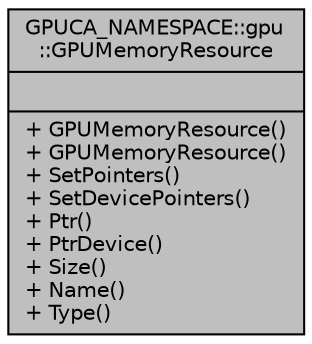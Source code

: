 digraph "GPUCA_NAMESPACE::gpu::GPUMemoryResource"
{
 // INTERACTIVE_SVG=YES
  bgcolor="transparent";
  edge [fontname="Helvetica",fontsize="10",labelfontname="Helvetica",labelfontsize="10"];
  node [fontname="Helvetica",fontsize="10",shape=record];
  Node1 [label="{GPUCA_NAMESPACE::gpu\l::GPUMemoryResource\n||+ GPUMemoryResource()\l+ GPUMemoryResource()\l+ SetPointers()\l+ SetDevicePointers()\l+ Ptr()\l+ PtrDevice()\l+ Size()\l+ Name()\l+ Type()\l}",height=0.2,width=0.4,color="black", fillcolor="grey75", style="filled", fontcolor="black"];
}
